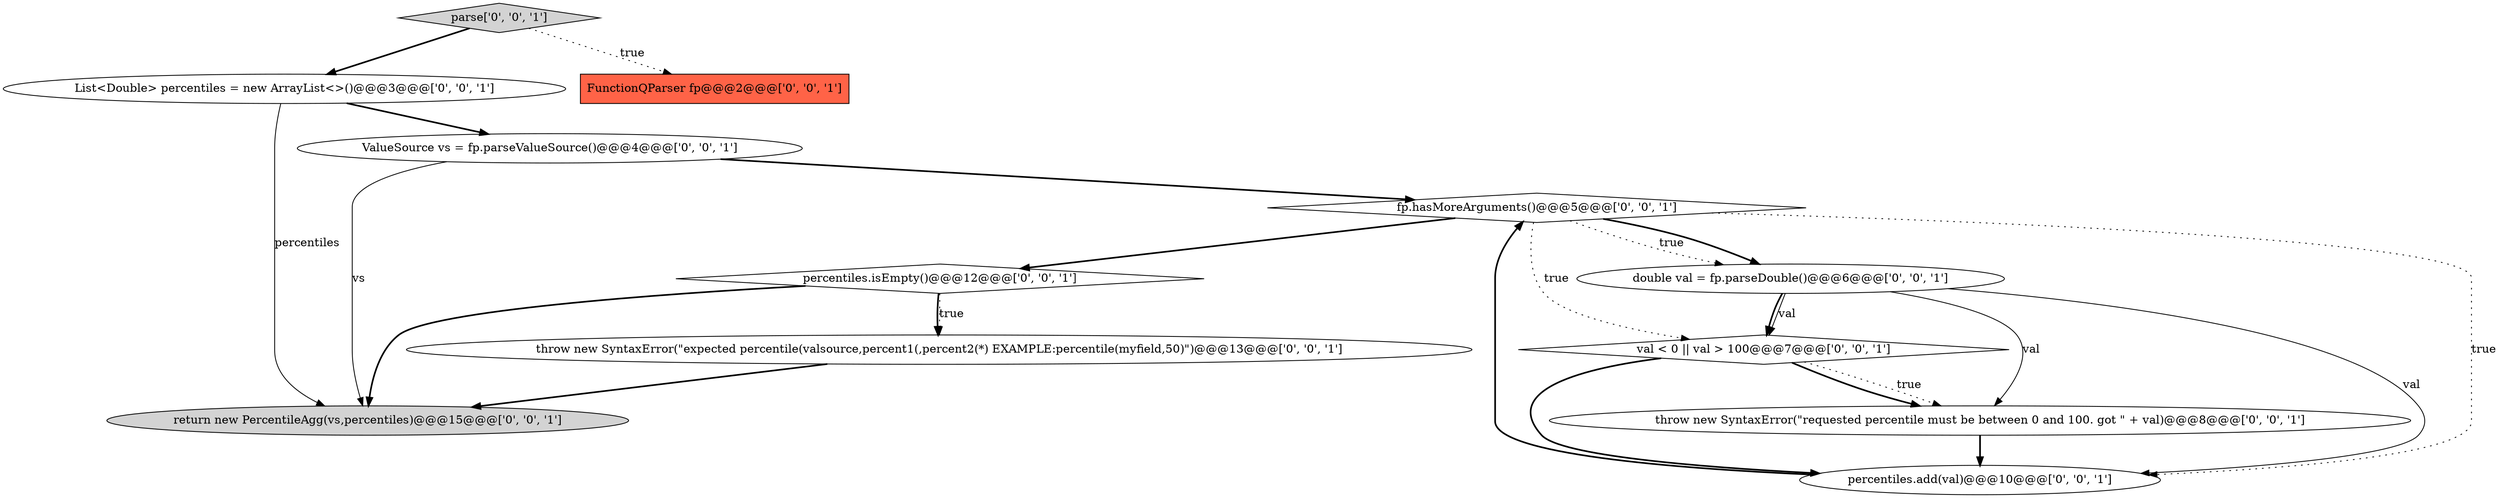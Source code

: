 digraph {
10 [style = filled, label = "return new PercentileAgg(vs,percentiles)@@@15@@@['0', '0', '1']", fillcolor = lightgray, shape = ellipse image = "AAA0AAABBB3BBB"];
4 [style = filled, label = "percentiles.add(val)@@@10@@@['0', '0', '1']", fillcolor = white, shape = ellipse image = "AAA0AAABBB3BBB"];
5 [style = filled, label = "ValueSource vs = fp.parseValueSource()@@@4@@@['0', '0', '1']", fillcolor = white, shape = ellipse image = "AAA0AAABBB3BBB"];
7 [style = filled, label = "percentiles.isEmpty()@@@12@@@['0', '0', '1']", fillcolor = white, shape = diamond image = "AAA0AAABBB3BBB"];
3 [style = filled, label = "throw new SyntaxError(\"requested percentile must be between 0 and 100. got \" + val)@@@8@@@['0', '0', '1']", fillcolor = white, shape = ellipse image = "AAA0AAABBB3BBB"];
0 [style = filled, label = "fp.hasMoreArguments()@@@5@@@['0', '0', '1']", fillcolor = white, shape = diamond image = "AAA0AAABBB3BBB"];
2 [style = filled, label = "List<Double> percentiles = new ArrayList<>()@@@3@@@['0', '0', '1']", fillcolor = white, shape = ellipse image = "AAA0AAABBB3BBB"];
11 [style = filled, label = "throw new SyntaxError(\"expected percentile(valsource,percent1(,percent2(*) EXAMPLE:percentile(myfield,50)\")@@@13@@@['0', '0', '1']", fillcolor = white, shape = ellipse image = "AAA0AAABBB3BBB"];
9 [style = filled, label = "parse['0', '0', '1']", fillcolor = lightgray, shape = diamond image = "AAA0AAABBB3BBB"];
8 [style = filled, label = "double val = fp.parseDouble()@@@6@@@['0', '0', '1']", fillcolor = white, shape = ellipse image = "AAA0AAABBB3BBB"];
6 [style = filled, label = "val < 0 || val > 100@@@7@@@['0', '0', '1']", fillcolor = white, shape = diamond image = "AAA0AAABBB3BBB"];
1 [style = filled, label = "FunctionQParser fp@@@2@@@['0', '0', '1']", fillcolor = tomato, shape = box image = "AAA0AAABBB3BBB"];
0->6 [style = dotted, label="true"];
6->4 [style = bold, label=""];
0->8 [style = dotted, label="true"];
7->10 [style = bold, label=""];
0->7 [style = bold, label=""];
2->5 [style = bold, label=""];
2->10 [style = solid, label="percentiles"];
9->2 [style = bold, label=""];
9->1 [style = dotted, label="true"];
0->8 [style = bold, label=""];
8->6 [style = bold, label=""];
7->11 [style = bold, label=""];
7->11 [style = dotted, label="true"];
5->0 [style = bold, label=""];
11->10 [style = bold, label=""];
6->3 [style = bold, label=""];
6->3 [style = dotted, label="true"];
8->6 [style = solid, label="val"];
0->4 [style = dotted, label="true"];
5->10 [style = solid, label="vs"];
8->3 [style = solid, label="val"];
8->4 [style = solid, label="val"];
3->4 [style = bold, label=""];
4->0 [style = bold, label=""];
}
